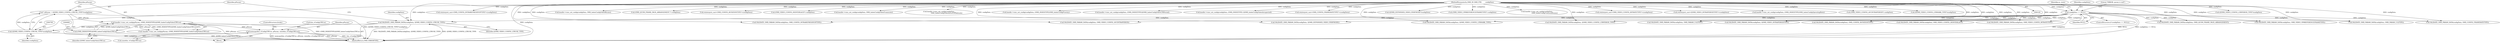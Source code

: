 digraph "0_Android_560ccdb509a7b86186fac0fce1b25bd9a3e6a6e8_6@API" {
"1000813" [label="(Call,memcpy(&m_sConfigLTRUse, pParam, sizeof(m_sConfigLTRUse)))"];
"1000803" [label="(Call,handle->venc_set_config(pParam, (OMX_INDEXTYPE)QOMX_IndexConfigVideoLTRUse))"];
"1000796" [label="(Call,* pParam = (QOMX_VIDEO_CONFIG_LTRUSE_TYPE*)configData)"];
"1000798" [label="(Call,(QOMX_VIDEO_CONFIG_LTRUSE_TYPE*)configData)"];
"1000792" [label="(Call,VALIDATE_OMX_PARAM_DATA(configData, QOMX_VIDEO_CONFIG_LTRUSE_TYPE))"];
"1000109" [label="(Call,configData == NULL)"];
"1000103" [label="(MethodParameterIn,OMX_IN OMX_PTR        configData)"];
"1000805" [label="(Call,(OMX_INDEXTYPE)QOMX_IndexConfigVideoLTRUse)"];
"1000738" [label="(Call,(QOMX_VIDEO_CONFIG_LTRPERIOD_TYPE*)configData)"];
"1000982" [label="(MethodReturn,OMX_ERRORTYPE)"];
"1000952" [label="(Call,VALIDATE_OMX_PARAM_DATA(configData, OMX_PARAM_U32TYPE))"];
"1000206" [label="(Call,VALIDATE_OMX_PARAM_DATA(configData, OMX_CONFIG_FRAMERATETYPE))"];
"1000878" [label="(Call,VALIDATE_OMX_PARAM_DATA(configData, OMX_VIDEO_CONFIG_DEINTERLACE))"];
"1000492" [label="(Call,reinterpret_cast<OMX_CONFIG_INTRAREFRESHVOPTYPE*>(configData))"];
"1000110" [label="(Identifier,configData)"];
"1000802" [label="(Call,!handle->venc_set_config(pParam, (OMX_INDEXTYPE)QOMX_IndexConfigVideoLTRUse))"];
"1000792" [label="(Call,VALIDATE_OMX_PARAM_DATA(configData, QOMX_VIDEO_CONFIG_LTRUSE_TYPE))"];
"1000819" [label="(ControlStructure,break;)"];
"1000486" [label="(Call,VALIDATE_OMX_PARAM_DATA(configData, OMX_CONFIG_INTRAREFRESHVOPTYPE))"];
"1000800" [label="(Identifier,configData)"];
"1000793" [label="(Identifier,configData)"];
"1000817" [label="(Call,sizeof(m_sConfigLTRUse))"];
"1000846" [label="(Call,VALIDATE_OMX_PARAM_DATA(configData, OMX_VIDEO_CONFIG_AVCINTRAPERIOD))"];
"1000732" [label="(Call,VALIDATE_OMX_PARAM_DATA(configData, QOMX_VIDEO_CONFIG_LTRPERIOD_TYPE))"];
"1000158" [label="(Call,handle->venc_set_config(configData, OMX_IndexConfigVideoBitrate))"];
"1000720" [label="(Call,(OMX_QCOM_FRAME_PACK_ARRANGEMENT *) configData)"];
"1000114" [label="(Literal,\"ERROR: param is null\")"];
"1000542" [label="(Call,reinterpret_cast<OMX_CONFIG_ROTATIONTYPE*>(configData))"];
"1000884" [label="(Call,(OMX_VIDEO_CONFIG_DEINTERLACE*) configData)"];
"1000231" [label="(Call,handle->venc_set_config(configData, OMX_IndexConfigVideoFramerate))"];
"1000506" [label="(Call,handle->venc_set_config(configData,\n                                OMX_IndexConfigVideoIntraVOPRefresh))"];
"1000536" [label="(Call,VALIDATE_OMX_PARAM_DATA(configData, OMX_CONFIG_ROTATIONTYPE))"];
"1000103" [label="(MethodParameterIn,OMX_IN OMX_PTR        configData)"];
"1000814" [label="(Call,&m_sConfigLTRUse)"];
"1000805" [label="(Call,(OMX_INDEXTYPE)QOMX_IndexConfigVideoLTRUse)"];
"1000939" [label="(Call,handle->venc_set_config(configData, (OMX_INDEXTYPE)OMX_IndexConfigPriority))"];
"1000743" [label="(Call,handle->venc_set_config(configData, (OMX_INDEXTYPE)QOMX_IndexConfigVideoLTRPeriod))"];
"1000803" [label="(Call,handle->venc_set_config(pParam, (OMX_INDEXTYPE)QOMX_IndexConfigVideoLTRUse))"];
"1000356" [label="(Call,handle->venc_set_config(configData, (OMX_INDEXTYPE) QOMX_IndexConfigVideoIntraperiod))"];
"1000816" [label="(Identifier,pParam)"];
"1000798" [label="(Call,(QOMX_VIDEO_CONFIG_LTRUSE_TYPE*)configData)"];
"1000797" [label="(Identifier,pParam)"];
"1000794" [label="(Identifier,QOMX_VIDEO_CONFIG_LTRUSE_TYPE)"];
"1000111" [label="(Identifier,NULL)"];
"1000212" [label="(Call,reinterpret_cast<OMX_CONFIG_FRAMERATETYPE*>(configData))"];
"1000133" [label="(Call,VALIDATE_OMX_PARAM_DATA(configData, OMX_VIDEO_CONFIG_BITRATETYPE))"];
"1000916" [label="(Call,(QOMX_EXTNINDEX_VIDEO_PERFMODE*)configData)"];
"1000768" [label="(Call,(OMX_VIDEO_VP8REFERENCEFRAMETYPE*) configData)"];
"1000119" [label="(Identifier,m_state)"];
"1000635" [label="(Call,handle->venc_set_config(configData,\n                                OMX_IndexConfigCommonRotate))"];
"1000714" [label="(Call,VALIDATE_OMX_PARAM_DATA(configData, OMX_QCOM_FRAME_PACK_ARRANGEMENT))"];
"1000139" [label="(Call,reinterpret_cast<OMX_VIDEO_CONFIG_BITRATETYPE*>(configData))"];
"1000285" [label="(Call,reinterpret_cast<QOMX_VIDEO_INTRAPERIODTYPE*>(configData))"];
"1000109" [label="(Call,configData == NULL)"];
"1000108" [label="(ControlStructure,if (configData == NULL))"];
"1000957" [label="(Call,handle->venc_set_config(configData, (OMX_INDEXTYPE)OMX_IndexConfigOperatingRate))"];
"1000762" [label="(Call,VALIDATE_OMX_PARAM_DATA(configData, OMX_VIDEO_VP8REFERENCEFRAMETYPE))"];
"1000852" [label="(Call,(OMX_VIDEO_CONFIG_AVCINTRAPERIOD*) configData)"];
"1000828" [label="(Call,(QOMX_VIDEO_CONFIG_LTRMARK_TYPE*)configData)"];
"1000807" [label="(Identifier,QOMX_IndexConfigVideoLTRUse)"];
"1000813" [label="(Call,memcpy(&m_sConfigLTRUse, pParam, sizeof(m_sConfigLTRUse)))"];
"1000910" [label="(Call,VALIDATE_OMX_PARAM_DATA(configData, QOMX_EXTNINDEX_VIDEO_PERFMODE))"];
"1000796" [label="(Call,* pParam = (QOMX_VIDEO_CONFIG_LTRUSE_TYPE*)configData)"];
"1000822" [label="(Call,VALIDATE_OMX_PARAM_DATA(configData, QOMX_VIDEO_CONFIG_LTRMARK_TYPE))"];
"1000934" [label="(Call,VALIDATE_OMX_PARAM_DATA(configData, OMX_PARAM_U32TYPE))"];
"1000804" [label="(Identifier,pParam)"];
"1000791" [label="(Block,)"];
"1000279" [label="(Call,VALIDATE_OMX_PARAM_DATA(configData, QOMX_VIDEO_INTRAPERIODTYPE))"];
"1000813" -> "1000791"  [label="AST: "];
"1000813" -> "1000817"  [label="CFG: "];
"1000814" -> "1000813"  [label="AST: "];
"1000816" -> "1000813"  [label="AST: "];
"1000817" -> "1000813"  [label="AST: "];
"1000819" -> "1000813"  [label="CFG: "];
"1000813" -> "1000982"  [label="DDG: pParam"];
"1000813" -> "1000982"  [label="DDG: &m_sConfigLTRUse"];
"1000813" -> "1000982"  [label="DDG: memcpy(&m_sConfigLTRUse, pParam, sizeof(m_sConfigLTRUse))"];
"1000803" -> "1000813"  [label="DDG: pParam"];
"1000803" -> "1000802"  [label="AST: "];
"1000803" -> "1000805"  [label="CFG: "];
"1000804" -> "1000803"  [label="AST: "];
"1000805" -> "1000803"  [label="AST: "];
"1000802" -> "1000803"  [label="CFG: "];
"1000803" -> "1000982"  [label="DDG: (OMX_INDEXTYPE)QOMX_IndexConfigVideoLTRUse"];
"1000803" -> "1000982"  [label="DDG: pParam"];
"1000803" -> "1000802"  [label="DDG: pParam"];
"1000803" -> "1000802"  [label="DDG: (OMX_INDEXTYPE)QOMX_IndexConfigVideoLTRUse"];
"1000796" -> "1000803"  [label="DDG: pParam"];
"1000805" -> "1000803"  [label="DDG: QOMX_IndexConfigVideoLTRUse"];
"1000796" -> "1000791"  [label="AST: "];
"1000796" -> "1000798"  [label="CFG: "];
"1000797" -> "1000796"  [label="AST: "];
"1000798" -> "1000796"  [label="AST: "];
"1000804" -> "1000796"  [label="CFG: "];
"1000796" -> "1000982"  [label="DDG: (QOMX_VIDEO_CONFIG_LTRUSE_TYPE*)configData"];
"1000798" -> "1000796"  [label="DDG: configData"];
"1000798" -> "1000800"  [label="CFG: "];
"1000799" -> "1000798"  [label="AST: "];
"1000800" -> "1000798"  [label="AST: "];
"1000798" -> "1000982"  [label="DDG: configData"];
"1000792" -> "1000798"  [label="DDG: configData"];
"1000103" -> "1000798"  [label="DDG: configData"];
"1000792" -> "1000791"  [label="AST: "];
"1000792" -> "1000794"  [label="CFG: "];
"1000793" -> "1000792"  [label="AST: "];
"1000794" -> "1000792"  [label="AST: "];
"1000797" -> "1000792"  [label="CFG: "];
"1000792" -> "1000982"  [label="DDG: VALIDATE_OMX_PARAM_DATA(configData, QOMX_VIDEO_CONFIG_LTRUSE_TYPE)"];
"1000792" -> "1000982"  [label="DDG: QOMX_VIDEO_CONFIG_LTRUSE_TYPE"];
"1000109" -> "1000792"  [label="DDG: configData"];
"1000103" -> "1000792"  [label="DDG: configData"];
"1000109" -> "1000108"  [label="AST: "];
"1000109" -> "1000111"  [label="CFG: "];
"1000110" -> "1000109"  [label="AST: "];
"1000111" -> "1000109"  [label="AST: "];
"1000114" -> "1000109"  [label="CFG: "];
"1000119" -> "1000109"  [label="CFG: "];
"1000109" -> "1000982"  [label="DDG: configData"];
"1000109" -> "1000982"  [label="DDG: NULL"];
"1000109" -> "1000982"  [label="DDG: configData == NULL"];
"1000103" -> "1000109"  [label="DDG: configData"];
"1000109" -> "1000133"  [label="DDG: configData"];
"1000109" -> "1000206"  [label="DDG: configData"];
"1000109" -> "1000279"  [label="DDG: configData"];
"1000109" -> "1000486"  [label="DDG: configData"];
"1000109" -> "1000536"  [label="DDG: configData"];
"1000109" -> "1000714"  [label="DDG: configData"];
"1000109" -> "1000732"  [label="DDG: configData"];
"1000109" -> "1000762"  [label="DDG: configData"];
"1000109" -> "1000822"  [label="DDG: configData"];
"1000109" -> "1000846"  [label="DDG: configData"];
"1000109" -> "1000878"  [label="DDG: configData"];
"1000109" -> "1000910"  [label="DDG: configData"];
"1000109" -> "1000934"  [label="DDG: configData"];
"1000109" -> "1000952"  [label="DDG: configData"];
"1000103" -> "1000100"  [label="AST: "];
"1000103" -> "1000982"  [label="DDG: configData"];
"1000103" -> "1000133"  [label="DDG: configData"];
"1000103" -> "1000139"  [label="DDG: configData"];
"1000103" -> "1000158"  [label="DDG: configData"];
"1000103" -> "1000206"  [label="DDG: configData"];
"1000103" -> "1000212"  [label="DDG: configData"];
"1000103" -> "1000231"  [label="DDG: configData"];
"1000103" -> "1000279"  [label="DDG: configData"];
"1000103" -> "1000285"  [label="DDG: configData"];
"1000103" -> "1000356"  [label="DDG: configData"];
"1000103" -> "1000486"  [label="DDG: configData"];
"1000103" -> "1000492"  [label="DDG: configData"];
"1000103" -> "1000506"  [label="DDG: configData"];
"1000103" -> "1000536"  [label="DDG: configData"];
"1000103" -> "1000542"  [label="DDG: configData"];
"1000103" -> "1000635"  [label="DDG: configData"];
"1000103" -> "1000714"  [label="DDG: configData"];
"1000103" -> "1000720"  [label="DDG: configData"];
"1000103" -> "1000732"  [label="DDG: configData"];
"1000103" -> "1000738"  [label="DDG: configData"];
"1000103" -> "1000743"  [label="DDG: configData"];
"1000103" -> "1000762"  [label="DDG: configData"];
"1000103" -> "1000768"  [label="DDG: configData"];
"1000103" -> "1000822"  [label="DDG: configData"];
"1000103" -> "1000828"  [label="DDG: configData"];
"1000103" -> "1000846"  [label="DDG: configData"];
"1000103" -> "1000852"  [label="DDG: configData"];
"1000103" -> "1000878"  [label="DDG: configData"];
"1000103" -> "1000884"  [label="DDG: configData"];
"1000103" -> "1000910"  [label="DDG: configData"];
"1000103" -> "1000916"  [label="DDG: configData"];
"1000103" -> "1000934"  [label="DDG: configData"];
"1000103" -> "1000939"  [label="DDG: configData"];
"1000103" -> "1000952"  [label="DDG: configData"];
"1000103" -> "1000957"  [label="DDG: configData"];
"1000805" -> "1000807"  [label="CFG: "];
"1000806" -> "1000805"  [label="AST: "];
"1000807" -> "1000805"  [label="AST: "];
"1000805" -> "1000982"  [label="DDG: QOMX_IndexConfigVideoLTRUse"];
}
